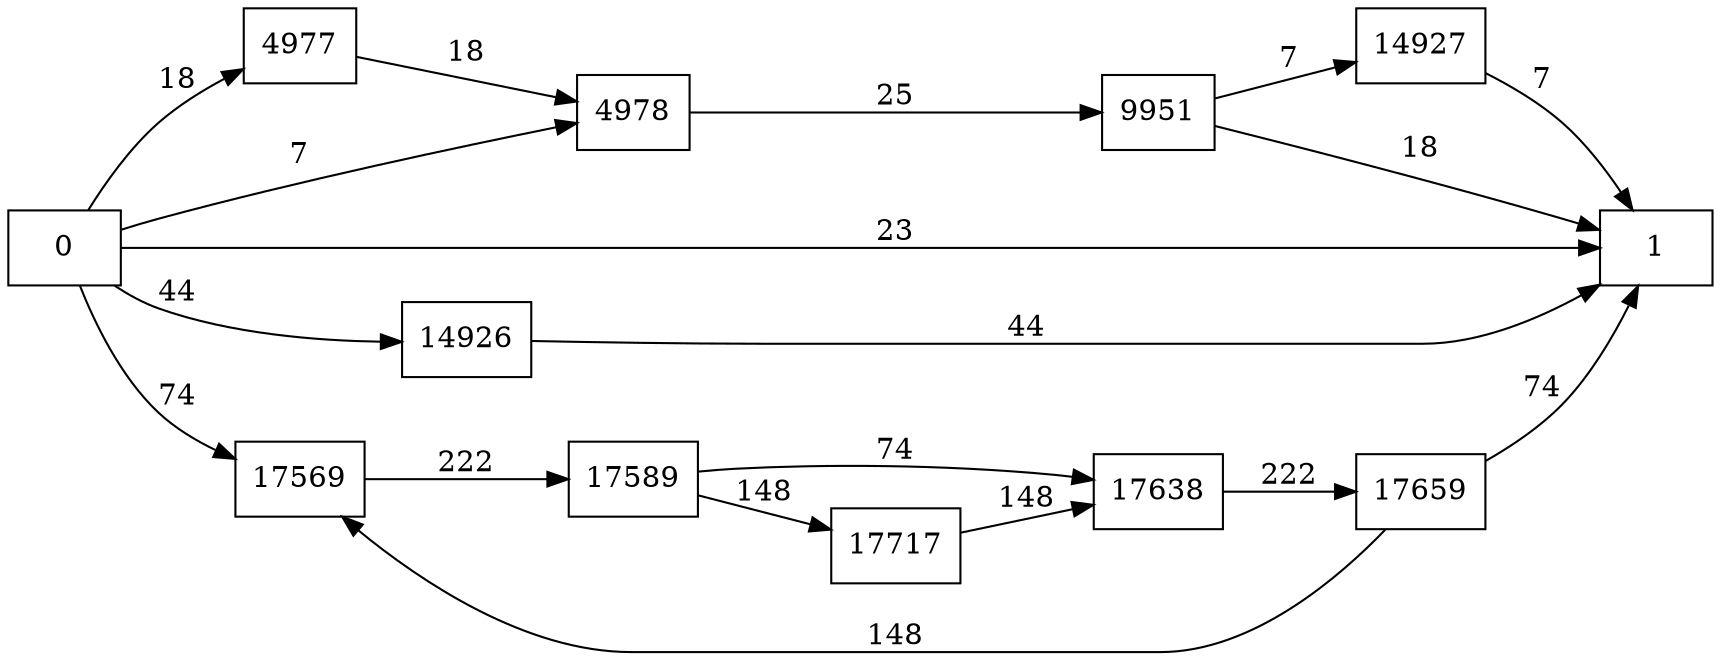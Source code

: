 digraph {
	graph [rankdir=LR]
	node [shape=rectangle]
	4977 -> 4978 [label=18]
	4978 -> 9951 [label=25]
	9951 -> 14927 [label=7]
	9951 -> 1 [label=18]
	14926 -> 1 [label=44]
	14927 -> 1 [label=7]
	17569 -> 17589 [label=222]
	17589 -> 17638 [label=74]
	17589 -> 17717 [label=148]
	17638 -> 17659 [label=222]
	17659 -> 17569 [label=148]
	17659 -> 1 [label=74]
	17717 -> 17638 [label=148]
	0 -> 4977 [label=18]
	0 -> 4978 [label=7]
	0 -> 1 [label=23]
	0 -> 14926 [label=44]
	0 -> 17569 [label=74]
}
